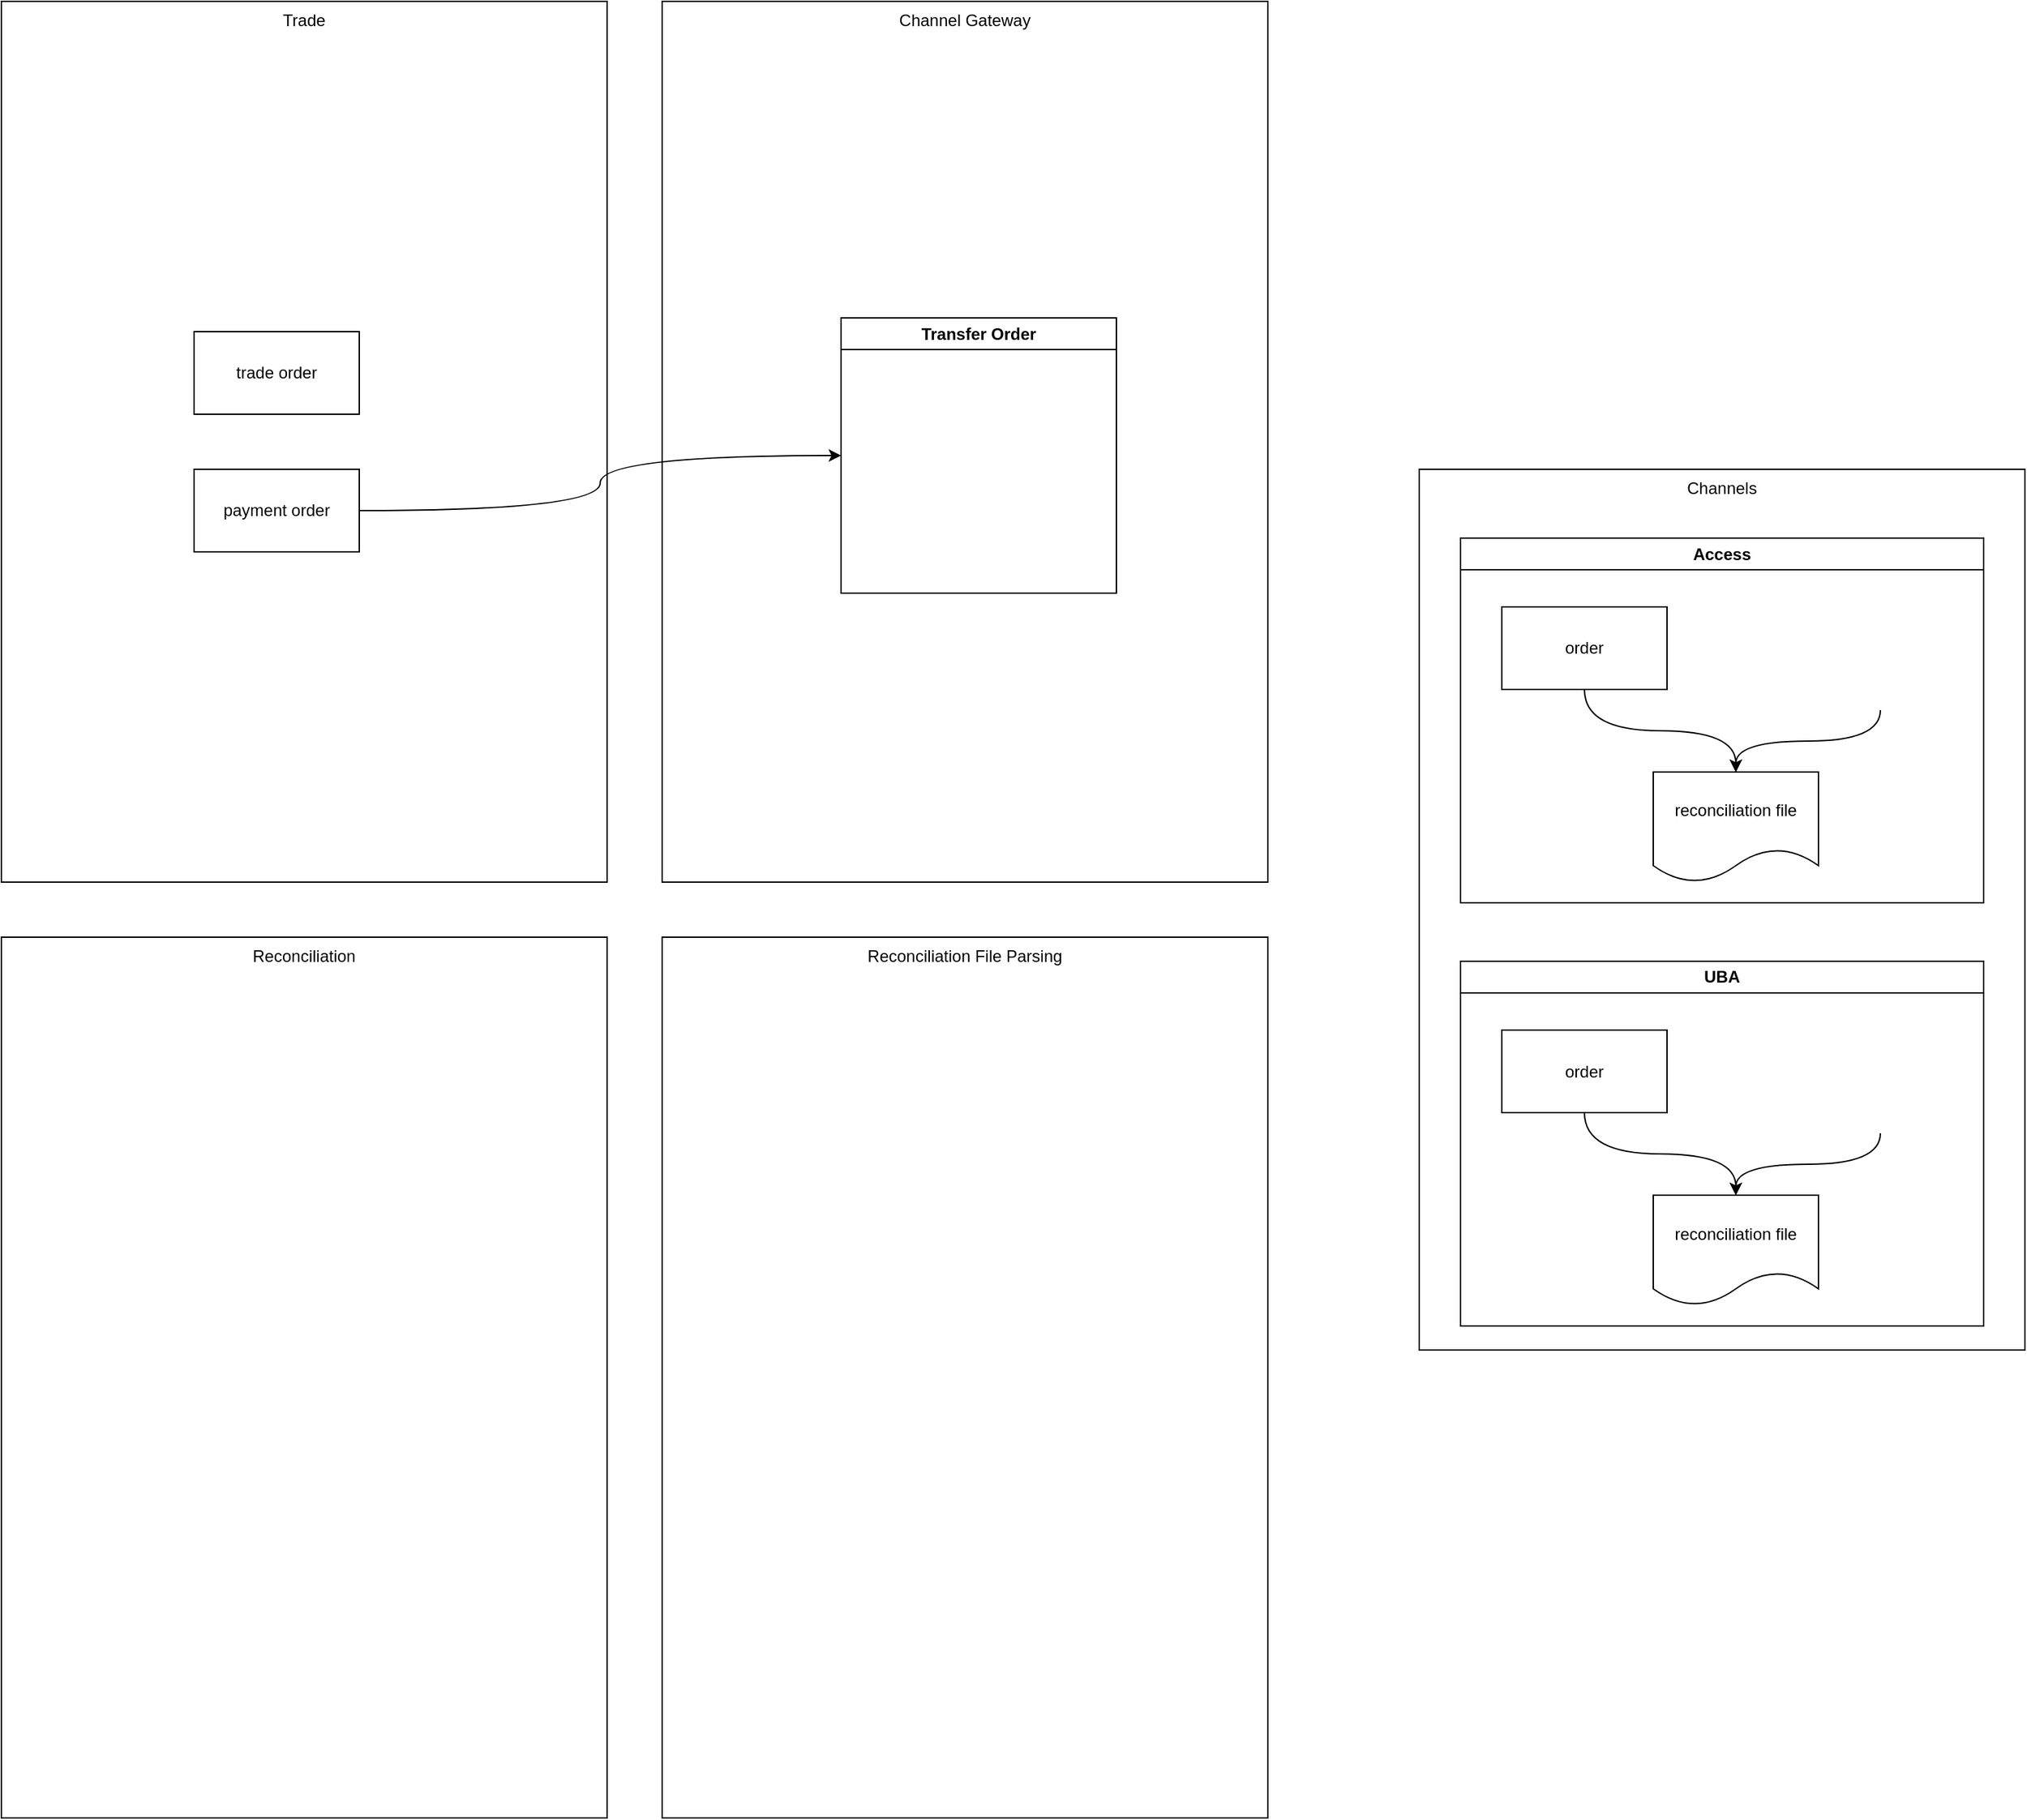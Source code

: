 <mxfile version="21.6.8" type="github">
  <diagram name="第 1 页" id="IDC6OgUZG76HqQoy6pAl">
    <mxGraphModel dx="1306" dy="830" grid="1" gridSize="10" guides="1" tooltips="1" connect="1" arrows="1" fold="1" page="1" pageScale="1" pageWidth="827" pageHeight="1169" math="0" shadow="0">
      <root>
        <mxCell id="0" />
        <mxCell id="1" parent="0" />
        <mxCell id="8EhN2QBnAJq9SpPhxFZ0-1" value="Trade" style="rounded=0;whiteSpace=wrap;html=1;align=center;verticalAlign=top;" vertex="1" parent="1">
          <mxGeometry x="40" y="40" width="440" height="640" as="geometry" />
        </mxCell>
        <mxCell id="8EhN2QBnAJq9SpPhxFZ0-2" value="Channel Gateway" style="rounded=0;whiteSpace=wrap;html=1;align=center;verticalAlign=top;" vertex="1" parent="1">
          <mxGeometry x="520" y="40" width="440" height="640" as="geometry" />
        </mxCell>
        <mxCell id="8EhN2QBnAJq9SpPhxFZ0-3" value="Channels" style="rounded=0;whiteSpace=wrap;html=1;align=center;verticalAlign=top;" vertex="1" parent="1">
          <mxGeometry x="1070" y="380" width="440" height="640" as="geometry" />
        </mxCell>
        <mxCell id="8EhN2QBnAJq9SpPhxFZ0-4" value="trade order" style="rounded=0;whiteSpace=wrap;html=1;" vertex="1" parent="1">
          <mxGeometry x="180" y="280" width="120" height="60" as="geometry" />
        </mxCell>
        <mxCell id="8EhN2QBnAJq9SpPhxFZ0-12" style="edgeStyle=orthogonalEdgeStyle;rounded=0;orthogonalLoop=1;jettySize=auto;html=1;entryX=0;entryY=0.5;entryDx=0;entryDy=0;curved=1;" edge="1" parent="1" source="8EhN2QBnAJq9SpPhxFZ0-5" target="8EhN2QBnAJq9SpPhxFZ0-19">
          <mxGeometry relative="1" as="geometry">
            <mxPoint x="680" y="360" as="targetPoint" />
          </mxGeometry>
        </mxCell>
        <mxCell id="8EhN2QBnAJq9SpPhxFZ0-5" value="payment order" style="rounded=0;whiteSpace=wrap;html=1;" vertex="1" parent="1">
          <mxGeometry x="180" y="380" width="120" height="60" as="geometry" />
        </mxCell>
        <mxCell id="8EhN2QBnAJq9SpPhxFZ0-11" value="&lt;div style=&quot;text-align: left;&quot;&gt;&lt;span style=&quot;background-color: initial;&quot;&gt;Reconciliation File Parsing&lt;/span&gt;&lt;/div&gt;" style="rounded=0;whiteSpace=wrap;html=1;align=center;verticalAlign=top;" vertex="1" parent="1">
          <mxGeometry x="520" y="720" width="440" height="640" as="geometry" />
        </mxCell>
        <mxCell id="8EhN2QBnAJq9SpPhxFZ0-15" value="Reconciliation" style="rounded=0;whiteSpace=wrap;html=1;align=center;verticalAlign=top;" vertex="1" parent="1">
          <mxGeometry x="40" y="720" width="440" height="640" as="geometry" />
        </mxCell>
        <mxCell id="8EhN2QBnAJq9SpPhxFZ0-19" value="Transfer Order" style="swimlane;whiteSpace=wrap;html=1;" vertex="1" parent="1">
          <mxGeometry x="650" y="270" width="200" height="200" as="geometry" />
        </mxCell>
        <mxCell id="8EhN2QBnAJq9SpPhxFZ0-20" value="Access" style="swimlane;whiteSpace=wrap;html=1;" vertex="1" parent="1">
          <mxGeometry x="1100" y="430" width="380" height="265" as="geometry" />
        </mxCell>
        <mxCell id="8EhN2QBnAJq9SpPhxFZ0-21" value="reconciliation file" style="shape=document;whiteSpace=wrap;html=1;boundedLbl=1;" vertex="1" parent="8EhN2QBnAJq9SpPhxFZ0-20">
          <mxGeometry x="140" y="170" width="120" height="80" as="geometry" />
        </mxCell>
        <mxCell id="8EhN2QBnAJq9SpPhxFZ0-22" style="edgeStyle=orthogonalEdgeStyle;rounded=0;orthogonalLoop=1;jettySize=auto;html=1;entryX=0.5;entryY=0;entryDx=0;entryDy=0;curved=1;" edge="1" parent="8EhN2QBnAJq9SpPhxFZ0-20" source="8EhN2QBnAJq9SpPhxFZ0-23" target="8EhN2QBnAJq9SpPhxFZ0-21">
          <mxGeometry relative="1" as="geometry" />
        </mxCell>
        <mxCell id="8EhN2QBnAJq9SpPhxFZ0-23" value="order" style="rounded=0;whiteSpace=wrap;html=1;" vertex="1" parent="8EhN2QBnAJq9SpPhxFZ0-20">
          <mxGeometry x="30" y="50" width="120" height="60" as="geometry" />
        </mxCell>
        <mxCell id="8EhN2QBnAJq9SpPhxFZ0-24" style="edgeStyle=orthogonalEdgeStyle;rounded=0;orthogonalLoop=1;jettySize=auto;html=1;entryX=0.5;entryY=0;entryDx=0;entryDy=0;curved=1;exitX=0.5;exitY=1;exitDx=0;exitDy=0;" edge="1" parent="8EhN2QBnAJq9SpPhxFZ0-20" source="8EhN2QBnAJq9SpPhxFZ0-25" target="8EhN2QBnAJq9SpPhxFZ0-21">
          <mxGeometry relative="1" as="geometry" />
        </mxCell>
        <mxCell id="8EhN2QBnAJq9SpPhxFZ0-25" value="" style="shape=image;html=1;verticalAlign=top;verticalLabelPosition=bottom;labelBackgroundColor=#ffffff;imageAspect=0;aspect=fixed;image=https://cdn4.iconfinder.com/data/icons/online-marketing-hand-drawn-vol-1/52/coin__dollar__money__payment__finance__fund__cash-128.png" vertex="1" parent="8EhN2QBnAJq9SpPhxFZ0-20">
          <mxGeometry x="260" y="35" width="90" height="90" as="geometry" />
        </mxCell>
        <mxCell id="8EhN2QBnAJq9SpPhxFZ0-26" value="UBA" style="swimlane;whiteSpace=wrap;html=1;" vertex="1" parent="1">
          <mxGeometry x="1100" y="737.5" width="380" height="265" as="geometry" />
        </mxCell>
        <mxCell id="8EhN2QBnAJq9SpPhxFZ0-27" value="reconciliation file" style="shape=document;whiteSpace=wrap;html=1;boundedLbl=1;" vertex="1" parent="8EhN2QBnAJq9SpPhxFZ0-26">
          <mxGeometry x="140" y="170" width="120" height="80" as="geometry" />
        </mxCell>
        <mxCell id="8EhN2QBnAJq9SpPhxFZ0-28" style="edgeStyle=orthogonalEdgeStyle;rounded=0;orthogonalLoop=1;jettySize=auto;html=1;entryX=0.5;entryY=0;entryDx=0;entryDy=0;curved=1;" edge="1" parent="8EhN2QBnAJq9SpPhxFZ0-26" source="8EhN2QBnAJq9SpPhxFZ0-29" target="8EhN2QBnAJq9SpPhxFZ0-27">
          <mxGeometry relative="1" as="geometry" />
        </mxCell>
        <mxCell id="8EhN2QBnAJq9SpPhxFZ0-29" value="order" style="rounded=0;whiteSpace=wrap;html=1;" vertex="1" parent="8EhN2QBnAJq9SpPhxFZ0-26">
          <mxGeometry x="30" y="50" width="120" height="60" as="geometry" />
        </mxCell>
        <mxCell id="8EhN2QBnAJq9SpPhxFZ0-30" style="edgeStyle=orthogonalEdgeStyle;rounded=0;orthogonalLoop=1;jettySize=auto;html=1;entryX=0.5;entryY=0;entryDx=0;entryDy=0;curved=1;exitX=0.5;exitY=1;exitDx=0;exitDy=0;" edge="1" parent="8EhN2QBnAJq9SpPhxFZ0-26" source="8EhN2QBnAJq9SpPhxFZ0-31" target="8EhN2QBnAJq9SpPhxFZ0-27">
          <mxGeometry relative="1" as="geometry" />
        </mxCell>
        <mxCell id="8EhN2QBnAJq9SpPhxFZ0-31" value="" style="shape=image;html=1;verticalAlign=top;verticalLabelPosition=bottom;labelBackgroundColor=#ffffff;imageAspect=0;aspect=fixed;image=https://cdn4.iconfinder.com/data/icons/online-marketing-hand-drawn-vol-1/52/coin__dollar__money__payment__finance__fund__cash-128.png" vertex="1" parent="8EhN2QBnAJq9SpPhxFZ0-26">
          <mxGeometry x="260" y="35" width="90" height="90" as="geometry" />
        </mxCell>
      </root>
    </mxGraphModel>
  </diagram>
</mxfile>
